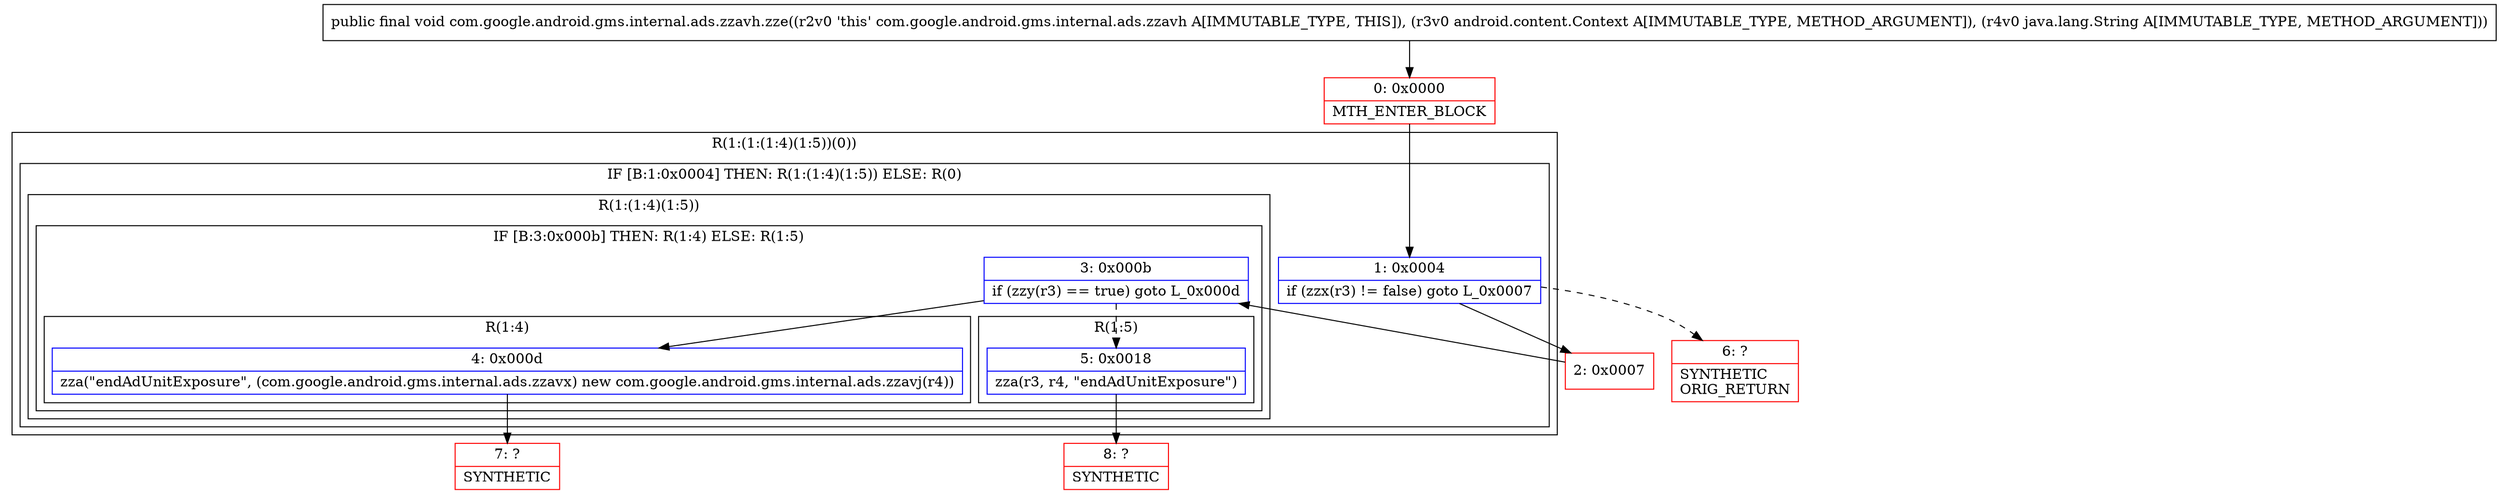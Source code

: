 digraph "CFG forcom.google.android.gms.internal.ads.zzavh.zze(Landroid\/content\/Context;Ljava\/lang\/String;)V" {
subgraph cluster_Region_70006024 {
label = "R(1:(1:(1:4)(1:5))(0))";
node [shape=record,color=blue];
subgraph cluster_IfRegion_480957000 {
label = "IF [B:1:0x0004] THEN: R(1:(1:4)(1:5)) ELSE: R(0)";
node [shape=record,color=blue];
Node_1 [shape=record,label="{1\:\ 0x0004|if (zzx(r3) != false) goto L_0x0007\l}"];
subgraph cluster_Region_2082062118 {
label = "R(1:(1:4)(1:5))";
node [shape=record,color=blue];
subgraph cluster_IfRegion_915572642 {
label = "IF [B:3:0x000b] THEN: R(1:4) ELSE: R(1:5)";
node [shape=record,color=blue];
Node_3 [shape=record,label="{3\:\ 0x000b|if (zzy(r3) == true) goto L_0x000d\l}"];
subgraph cluster_Region_1408458765 {
label = "R(1:4)";
node [shape=record,color=blue];
Node_4 [shape=record,label="{4\:\ 0x000d|zza(\"endAdUnitExposure\", (com.google.android.gms.internal.ads.zzavx) new com.google.android.gms.internal.ads.zzavj(r4))\l}"];
}
subgraph cluster_Region_419545257 {
label = "R(1:5)";
node [shape=record,color=blue];
Node_5 [shape=record,label="{5\:\ 0x0018|zza(r3, r4, \"endAdUnitExposure\")\l}"];
}
}
}
subgraph cluster_Region_676379680 {
label = "R(0)";
node [shape=record,color=blue];
}
}
}
Node_0 [shape=record,color=red,label="{0\:\ 0x0000|MTH_ENTER_BLOCK\l}"];
Node_2 [shape=record,color=red,label="{2\:\ 0x0007}"];
Node_6 [shape=record,color=red,label="{6\:\ ?|SYNTHETIC\lORIG_RETURN\l}"];
Node_7 [shape=record,color=red,label="{7\:\ ?|SYNTHETIC\l}"];
Node_8 [shape=record,color=red,label="{8\:\ ?|SYNTHETIC\l}"];
MethodNode[shape=record,label="{public final void com.google.android.gms.internal.ads.zzavh.zze((r2v0 'this' com.google.android.gms.internal.ads.zzavh A[IMMUTABLE_TYPE, THIS]), (r3v0 android.content.Context A[IMMUTABLE_TYPE, METHOD_ARGUMENT]), (r4v0 java.lang.String A[IMMUTABLE_TYPE, METHOD_ARGUMENT])) }"];
MethodNode -> Node_0;
Node_1 -> Node_2;
Node_1 -> Node_6[style=dashed];
Node_3 -> Node_4;
Node_3 -> Node_5[style=dashed];
Node_4 -> Node_7;
Node_5 -> Node_8;
Node_0 -> Node_1;
Node_2 -> Node_3;
}

